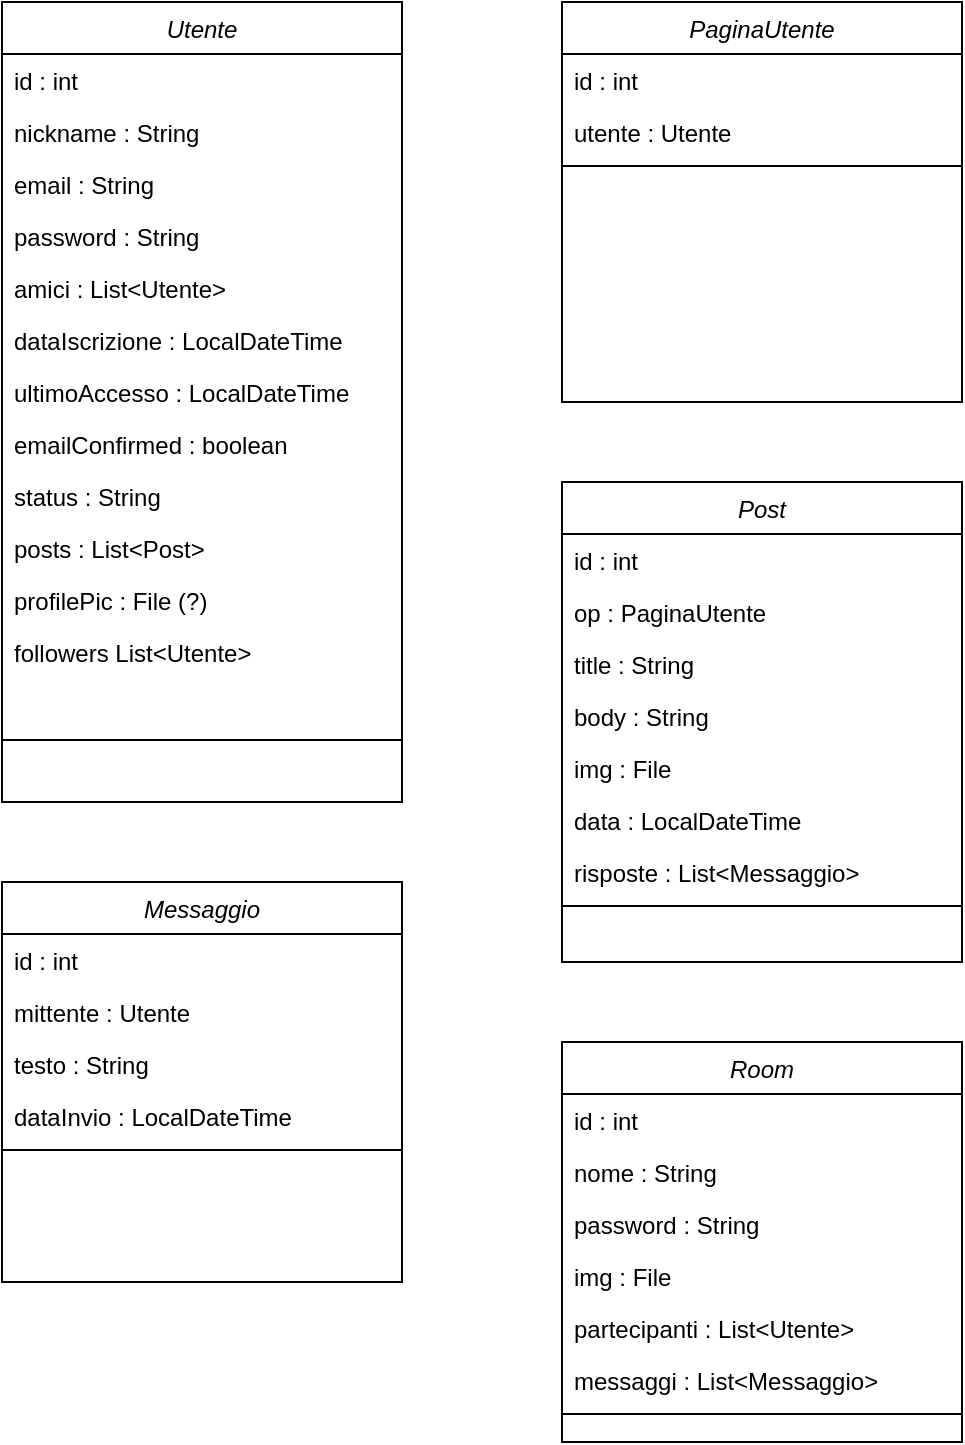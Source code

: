 <mxfile version="13.3.4" type="device"><diagram id="C5RBs43oDa-KdzZeNtuy" name="Page-1"><mxGraphModel dx="1422" dy="830" grid="1" gridSize="10" guides="1" tooltips="1" connect="1" arrows="1" fold="1" page="1" pageScale="1" pageWidth="827" pageHeight="1169" math="0" shadow="0"><root><mxCell id="WIyWlLk6GJQsqaUBKTNV-0"/><mxCell id="WIyWlLk6GJQsqaUBKTNV-1" parent="WIyWlLk6GJQsqaUBKTNV-0"/><mxCell id="yDwcywbJQxB9AkoLHDaV-19" value="Room" style="swimlane;fontStyle=2;align=center;verticalAlign=top;childLayout=stackLayout;horizontal=1;startSize=26;horizontalStack=0;resizeParent=1;resizeLast=0;collapsible=1;marginBottom=0;rounded=0;shadow=0;strokeWidth=1;" vertex="1" parent="WIyWlLk6GJQsqaUBKTNV-1"><mxGeometry x="320" y="560" width="200" height="200" as="geometry"><mxRectangle x="230" y="140" width="160" height="26" as="alternateBounds"/></mxGeometry></mxCell><mxCell id="yDwcywbJQxB9AkoLHDaV-20" value="id : int" style="text;align=left;verticalAlign=top;spacingLeft=4;spacingRight=4;overflow=hidden;rotatable=0;points=[[0,0.5],[1,0.5]];portConstraint=eastwest;" vertex="1" parent="yDwcywbJQxB9AkoLHDaV-19"><mxGeometry y="26" width="200" height="26" as="geometry"/></mxCell><mxCell id="yDwcywbJQxB9AkoLHDaV-22" value="nome : String" style="text;align=left;verticalAlign=top;spacingLeft=4;spacingRight=4;overflow=hidden;rotatable=0;points=[[0,0.5],[1,0.5]];portConstraint=eastwest;rounded=0;shadow=0;html=0;" vertex="1" parent="yDwcywbJQxB9AkoLHDaV-19"><mxGeometry y="52" width="200" height="26" as="geometry"/></mxCell><mxCell id="yDwcywbJQxB9AkoLHDaV-23" value="password : String" style="text;align=left;verticalAlign=top;spacingLeft=4;spacingRight=4;overflow=hidden;rotatable=0;points=[[0,0.5],[1,0.5]];portConstraint=eastwest;rounded=0;shadow=0;html=0;" vertex="1" parent="yDwcywbJQxB9AkoLHDaV-19"><mxGeometry y="78" width="200" height="26" as="geometry"/></mxCell><mxCell id="yDwcywbJQxB9AkoLHDaV-24" value="img : File" style="text;align=left;verticalAlign=top;spacingLeft=4;spacingRight=4;overflow=hidden;rotatable=0;points=[[0,0.5],[1,0.5]];portConstraint=eastwest;rounded=0;shadow=0;html=0;" vertex="1" parent="yDwcywbJQxB9AkoLHDaV-19"><mxGeometry y="104" width="200" height="26" as="geometry"/></mxCell><mxCell id="yDwcywbJQxB9AkoLHDaV-25" value="partecipanti : List&lt;Utente&gt;" style="text;align=left;verticalAlign=top;spacingLeft=4;spacingRight=4;overflow=hidden;rotatable=0;points=[[0,0.5],[1,0.5]];portConstraint=eastwest;rounded=0;shadow=0;html=0;" vertex="1" parent="yDwcywbJQxB9AkoLHDaV-19"><mxGeometry y="130" width="200" height="26" as="geometry"/></mxCell><mxCell id="yDwcywbJQxB9AkoLHDaV-27" value="messaggi : List&lt;Messaggio&gt;" style="text;align=left;verticalAlign=top;spacingLeft=4;spacingRight=4;overflow=hidden;rotatable=0;points=[[0,0.5],[1,0.5]];portConstraint=eastwest;rounded=0;shadow=0;html=0;" vertex="1" parent="yDwcywbJQxB9AkoLHDaV-19"><mxGeometry y="156" width="200" height="26" as="geometry"/></mxCell><mxCell id="yDwcywbJQxB9AkoLHDaV-26" value="" style="line;html=1;strokeWidth=1;align=left;verticalAlign=middle;spacingTop=-1;spacingLeft=3;spacingRight=3;rotatable=0;labelPosition=right;points=[];portConstraint=eastwest;" vertex="1" parent="yDwcywbJQxB9AkoLHDaV-19"><mxGeometry y="182" width="200" height="8" as="geometry"/></mxCell><mxCell id="zkfFHV4jXpPFQw0GAbJ--0" value="Utente" style="swimlane;fontStyle=2;align=center;verticalAlign=top;childLayout=stackLayout;horizontal=1;startSize=26;horizontalStack=0;resizeParent=1;resizeLast=0;collapsible=1;marginBottom=0;rounded=0;shadow=0;strokeWidth=1;" parent="WIyWlLk6GJQsqaUBKTNV-1" vertex="1"><mxGeometry x="40" y="40" width="200" height="400" as="geometry"><mxRectangle x="230" y="140" width="160" height="26" as="alternateBounds"/></mxGeometry></mxCell><mxCell id="yDwcywbJQxB9AkoLHDaV-0" value="id : int" style="text;align=left;verticalAlign=top;spacingLeft=4;spacingRight=4;overflow=hidden;rotatable=0;points=[[0,0.5],[1,0.5]];portConstraint=eastwest;" vertex="1" parent="zkfFHV4jXpPFQw0GAbJ--0"><mxGeometry y="26" width="200" height="26" as="geometry"/></mxCell><mxCell id="zkfFHV4jXpPFQw0GAbJ--1" value="nickname : String" style="text;align=left;verticalAlign=top;spacingLeft=4;spacingRight=4;overflow=hidden;rotatable=0;points=[[0,0.5],[1,0.5]];portConstraint=eastwest;" parent="zkfFHV4jXpPFQw0GAbJ--0" vertex="1"><mxGeometry y="52" width="200" height="26" as="geometry"/></mxCell><mxCell id="zkfFHV4jXpPFQw0GAbJ--2" value="email : String" style="text;align=left;verticalAlign=top;spacingLeft=4;spacingRight=4;overflow=hidden;rotatable=0;points=[[0,0.5],[1,0.5]];portConstraint=eastwest;rounded=0;shadow=0;html=0;" parent="zkfFHV4jXpPFQw0GAbJ--0" vertex="1"><mxGeometry y="78" width="200" height="26" as="geometry"/></mxCell><mxCell id="yDwcywbJQxB9AkoLHDaV-1" value="password : String" style="text;align=left;verticalAlign=top;spacingLeft=4;spacingRight=4;overflow=hidden;rotatable=0;points=[[0,0.5],[1,0.5]];portConstraint=eastwest;rounded=0;shadow=0;html=0;" vertex="1" parent="zkfFHV4jXpPFQw0GAbJ--0"><mxGeometry y="104" width="200" height="26" as="geometry"/></mxCell><mxCell id="yDwcywbJQxB9AkoLHDaV-43" value="amici : List&lt;Utente&gt;" style="text;align=left;verticalAlign=top;spacingLeft=4;spacingRight=4;overflow=hidden;rotatable=0;points=[[0,0.5],[1,0.5]];portConstraint=eastwest;rounded=0;shadow=0;html=0;" vertex="1" parent="zkfFHV4jXpPFQw0GAbJ--0"><mxGeometry y="130" width="200" height="26" as="geometry"/></mxCell><mxCell id="yDwcywbJQxB9AkoLHDaV-9" value="dataIscrizione : LocalDateTime" style="text;align=left;verticalAlign=top;spacingLeft=4;spacingRight=4;overflow=hidden;rotatable=0;points=[[0,0.5],[1,0.5]];portConstraint=eastwest;rounded=0;shadow=0;html=0;" vertex="1" parent="zkfFHV4jXpPFQw0GAbJ--0"><mxGeometry y="156" width="200" height="26" as="geometry"/></mxCell><mxCell id="yDwcywbJQxB9AkoLHDaV-10" value="ultimoAccesso : LocalDateTime" style="text;align=left;verticalAlign=top;spacingLeft=4;spacingRight=4;overflow=hidden;rotatable=0;points=[[0,0.5],[1,0.5]];portConstraint=eastwest;rounded=0;shadow=0;html=0;" vertex="1" parent="zkfFHV4jXpPFQw0GAbJ--0"><mxGeometry y="182" width="200" height="26" as="geometry"/></mxCell><mxCell id="yDwcywbJQxB9AkoLHDaV-45" value="emailConfirmed : boolean" style="text;align=left;verticalAlign=top;spacingLeft=4;spacingRight=4;overflow=hidden;rotatable=0;points=[[0,0.5],[1,0.5]];portConstraint=eastwest;rounded=0;shadow=0;html=0;" vertex="1" parent="zkfFHV4jXpPFQw0GAbJ--0"><mxGeometry y="208" width="200" height="26" as="geometry"/></mxCell><mxCell id="yDwcywbJQxB9AkoLHDaV-7" value="status : String" style="text;align=left;verticalAlign=top;spacingLeft=4;spacingRight=4;overflow=hidden;rotatable=0;points=[[0,0.5],[1,0.5]];portConstraint=eastwest;rounded=0;shadow=0;html=0;" vertex="1" parent="zkfFHV4jXpPFQw0GAbJ--0"><mxGeometry y="234" width="200" height="26" as="geometry"/></mxCell><mxCell id="yDwcywbJQxB9AkoLHDaV-5" value="posts : List&lt;Post&gt;" style="text;align=left;verticalAlign=top;spacingLeft=4;spacingRight=4;overflow=hidden;rotatable=0;points=[[0,0.5],[1,0.5]];portConstraint=eastwest;rounded=0;shadow=0;html=0;" vertex="1" parent="zkfFHV4jXpPFQw0GAbJ--0"><mxGeometry y="260" width="200" height="26" as="geometry"/></mxCell><mxCell id="yDwcywbJQxB9AkoLHDaV-6" value="profilePic : File (?)" style="text;align=left;verticalAlign=top;spacingLeft=4;spacingRight=4;overflow=hidden;rotatable=0;points=[[0,0.5],[1,0.5]];portConstraint=eastwest;rounded=0;shadow=0;html=0;" vertex="1" parent="zkfFHV4jXpPFQw0GAbJ--0"><mxGeometry y="286" width="200" height="26" as="geometry"/></mxCell><mxCell id="yDwcywbJQxB9AkoLHDaV-44" value="followers List&lt;Utente&gt;" style="text;align=left;verticalAlign=top;spacingLeft=4;spacingRight=4;overflow=hidden;rotatable=0;points=[[0,0.5],[1,0.5]];portConstraint=eastwest;rounded=0;shadow=0;html=0;" vertex="1" parent="zkfFHV4jXpPFQw0GAbJ--0"><mxGeometry y="312" width="200" height="26" as="geometry"/></mxCell><mxCell id="zkfFHV4jXpPFQw0GAbJ--4" value="" style="line;html=1;strokeWidth=1;align=left;verticalAlign=middle;spacingTop=-1;spacingLeft=3;spacingRight=3;rotatable=0;labelPosition=right;points=[];portConstraint=eastwest;" parent="zkfFHV4jXpPFQw0GAbJ--0" vertex="1"><mxGeometry y="338" width="200" height="62" as="geometry"/></mxCell><mxCell id="yDwcywbJQxB9AkoLHDaV-2" value="PaginaUtente" style="swimlane;fontStyle=2;align=center;verticalAlign=top;childLayout=stackLayout;horizontal=1;startSize=26;horizontalStack=0;resizeParent=1;resizeLast=0;collapsible=1;marginBottom=0;rounded=0;shadow=0;strokeWidth=1;" vertex="1" parent="WIyWlLk6GJQsqaUBKTNV-1"><mxGeometry x="320" y="40" width="200" height="200" as="geometry"><mxRectangle x="230" y="140" width="160" height="26" as="alternateBounds"/></mxGeometry></mxCell><mxCell id="yDwcywbJQxB9AkoLHDaV-3" value="id : int" style="text;align=left;verticalAlign=top;spacingLeft=4;spacingRight=4;overflow=hidden;rotatable=0;points=[[0,0.5],[1,0.5]];portConstraint=eastwest;" vertex="1" parent="yDwcywbJQxB9AkoLHDaV-2"><mxGeometry y="26" width="200" height="26" as="geometry"/></mxCell><mxCell id="yDwcywbJQxB9AkoLHDaV-4" value="utente : Utente" style="text;align=left;verticalAlign=top;spacingLeft=4;spacingRight=4;overflow=hidden;rotatable=0;points=[[0,0.5],[1,0.5]];portConstraint=eastwest;" vertex="1" parent="yDwcywbJQxB9AkoLHDaV-2"><mxGeometry y="52" width="200" height="26" as="geometry"/></mxCell><mxCell id="yDwcywbJQxB9AkoLHDaV-8" value="" style="line;html=1;strokeWidth=1;align=left;verticalAlign=middle;spacingTop=-1;spacingLeft=3;spacingRight=3;rotatable=0;labelPosition=right;points=[];portConstraint=eastwest;" vertex="1" parent="yDwcywbJQxB9AkoLHDaV-2"><mxGeometry y="78" width="200" height="8" as="geometry"/></mxCell><mxCell id="yDwcywbJQxB9AkoLHDaV-28" value="Messaggio" style="swimlane;fontStyle=2;align=center;verticalAlign=top;childLayout=stackLayout;horizontal=1;startSize=26;horizontalStack=0;resizeParent=1;resizeLast=0;collapsible=1;marginBottom=0;rounded=0;shadow=0;strokeWidth=1;" vertex="1" parent="WIyWlLk6GJQsqaUBKTNV-1"><mxGeometry x="40" y="480" width="200" height="200" as="geometry"><mxRectangle x="230" y="140" width="160" height="26" as="alternateBounds"/></mxGeometry></mxCell><mxCell id="yDwcywbJQxB9AkoLHDaV-29" value="id : int" style="text;align=left;verticalAlign=top;spacingLeft=4;spacingRight=4;overflow=hidden;rotatable=0;points=[[0,0.5],[1,0.5]];portConstraint=eastwest;" vertex="1" parent="yDwcywbJQxB9AkoLHDaV-28"><mxGeometry y="26" width="200" height="26" as="geometry"/></mxCell><mxCell id="yDwcywbJQxB9AkoLHDaV-30" value="mittente : Utente" style="text;align=left;verticalAlign=top;spacingLeft=4;spacingRight=4;overflow=hidden;rotatable=0;points=[[0,0.5],[1,0.5]];portConstraint=eastwest;rounded=0;shadow=0;html=0;" vertex="1" parent="yDwcywbJQxB9AkoLHDaV-28"><mxGeometry y="52" width="200" height="26" as="geometry"/></mxCell><mxCell id="yDwcywbJQxB9AkoLHDaV-31" value="testo : String" style="text;align=left;verticalAlign=top;spacingLeft=4;spacingRight=4;overflow=hidden;rotatable=0;points=[[0,0.5],[1,0.5]];portConstraint=eastwest;rounded=0;shadow=0;html=0;" vertex="1" parent="yDwcywbJQxB9AkoLHDaV-28"><mxGeometry y="78" width="200" height="26" as="geometry"/></mxCell><mxCell id="yDwcywbJQxB9AkoLHDaV-34" value="dataInvio : LocalDateTime" style="text;align=left;verticalAlign=top;spacingLeft=4;spacingRight=4;overflow=hidden;rotatable=0;points=[[0,0.5],[1,0.5]];portConstraint=eastwest;rounded=0;shadow=0;html=0;" vertex="1" parent="yDwcywbJQxB9AkoLHDaV-28"><mxGeometry y="104" width="200" height="26" as="geometry"/></mxCell><mxCell id="yDwcywbJQxB9AkoLHDaV-35" value="" style="line;html=1;strokeWidth=1;align=left;verticalAlign=middle;spacingTop=-1;spacingLeft=3;spacingRight=3;rotatable=0;labelPosition=right;points=[];portConstraint=eastwest;" vertex="1" parent="yDwcywbJQxB9AkoLHDaV-28"><mxGeometry y="130" width="200" height="8" as="geometry"/></mxCell><mxCell id="yDwcywbJQxB9AkoLHDaV-11" value="Post" style="swimlane;fontStyle=2;align=center;verticalAlign=top;childLayout=stackLayout;horizontal=1;startSize=26;horizontalStack=0;resizeParent=1;resizeLast=0;collapsible=1;marginBottom=0;rounded=0;shadow=0;strokeWidth=1;" vertex="1" parent="WIyWlLk6GJQsqaUBKTNV-1"><mxGeometry x="320" y="280" width="200" height="240" as="geometry"><mxRectangle x="230" y="140" width="160" height="26" as="alternateBounds"/></mxGeometry></mxCell><mxCell id="yDwcywbJQxB9AkoLHDaV-12" value="id : int" style="text;align=left;verticalAlign=top;spacingLeft=4;spacingRight=4;overflow=hidden;rotatable=0;points=[[0,0.5],[1,0.5]];portConstraint=eastwest;" vertex="1" parent="yDwcywbJQxB9AkoLHDaV-11"><mxGeometry y="26" width="200" height="26" as="geometry"/></mxCell><mxCell id="yDwcywbJQxB9AkoLHDaV-13" value="op : PaginaUtente" style="text;align=left;verticalAlign=top;spacingLeft=4;spacingRight=4;overflow=hidden;rotatable=0;points=[[0,0.5],[1,0.5]];portConstraint=eastwest;" vertex="1" parent="yDwcywbJQxB9AkoLHDaV-11"><mxGeometry y="52" width="200" height="26" as="geometry"/></mxCell><mxCell id="yDwcywbJQxB9AkoLHDaV-14" value="title : String" style="text;align=left;verticalAlign=top;spacingLeft=4;spacingRight=4;overflow=hidden;rotatable=0;points=[[0,0.5],[1,0.5]];portConstraint=eastwest;rounded=0;shadow=0;html=0;" vertex="1" parent="yDwcywbJQxB9AkoLHDaV-11"><mxGeometry y="78" width="200" height="26" as="geometry"/></mxCell><mxCell id="yDwcywbJQxB9AkoLHDaV-15" value="body : String" style="text;align=left;verticalAlign=top;spacingLeft=4;spacingRight=4;overflow=hidden;rotatable=0;points=[[0,0.5],[1,0.5]];portConstraint=eastwest;rounded=0;shadow=0;html=0;" vertex="1" parent="yDwcywbJQxB9AkoLHDaV-11"><mxGeometry y="104" width="200" height="26" as="geometry"/></mxCell><mxCell id="yDwcywbJQxB9AkoLHDaV-16" value="img : File" style="text;align=left;verticalAlign=top;spacingLeft=4;spacingRight=4;overflow=hidden;rotatable=0;points=[[0,0.5],[1,0.5]];portConstraint=eastwest;rounded=0;shadow=0;html=0;" vertex="1" parent="yDwcywbJQxB9AkoLHDaV-11"><mxGeometry y="130" width="200" height="26" as="geometry"/></mxCell><mxCell id="yDwcywbJQxB9AkoLHDaV-17" value="data : LocalDateTime" style="text;align=left;verticalAlign=top;spacingLeft=4;spacingRight=4;overflow=hidden;rotatable=0;points=[[0,0.5],[1,0.5]];portConstraint=eastwest;rounded=0;shadow=0;html=0;" vertex="1" parent="yDwcywbJQxB9AkoLHDaV-11"><mxGeometry y="156" width="200" height="26" as="geometry"/></mxCell><mxCell id="yDwcywbJQxB9AkoLHDaV-48" value="risposte : List&lt;Messaggio&gt;" style="text;align=left;verticalAlign=top;spacingLeft=4;spacingRight=4;overflow=hidden;rotatable=0;points=[[0,0.5],[1,0.5]];portConstraint=eastwest;rounded=0;shadow=0;html=0;" vertex="1" parent="yDwcywbJQxB9AkoLHDaV-11"><mxGeometry y="182" width="200" height="26" as="geometry"/></mxCell><mxCell id="yDwcywbJQxB9AkoLHDaV-18" value="" style="line;html=1;strokeWidth=1;align=left;verticalAlign=middle;spacingTop=-1;spacingLeft=3;spacingRight=3;rotatable=0;labelPosition=right;points=[];portConstraint=eastwest;" vertex="1" parent="yDwcywbJQxB9AkoLHDaV-11"><mxGeometry y="208" width="200" height="8" as="geometry"/></mxCell></root></mxGraphModel></diagram></mxfile>